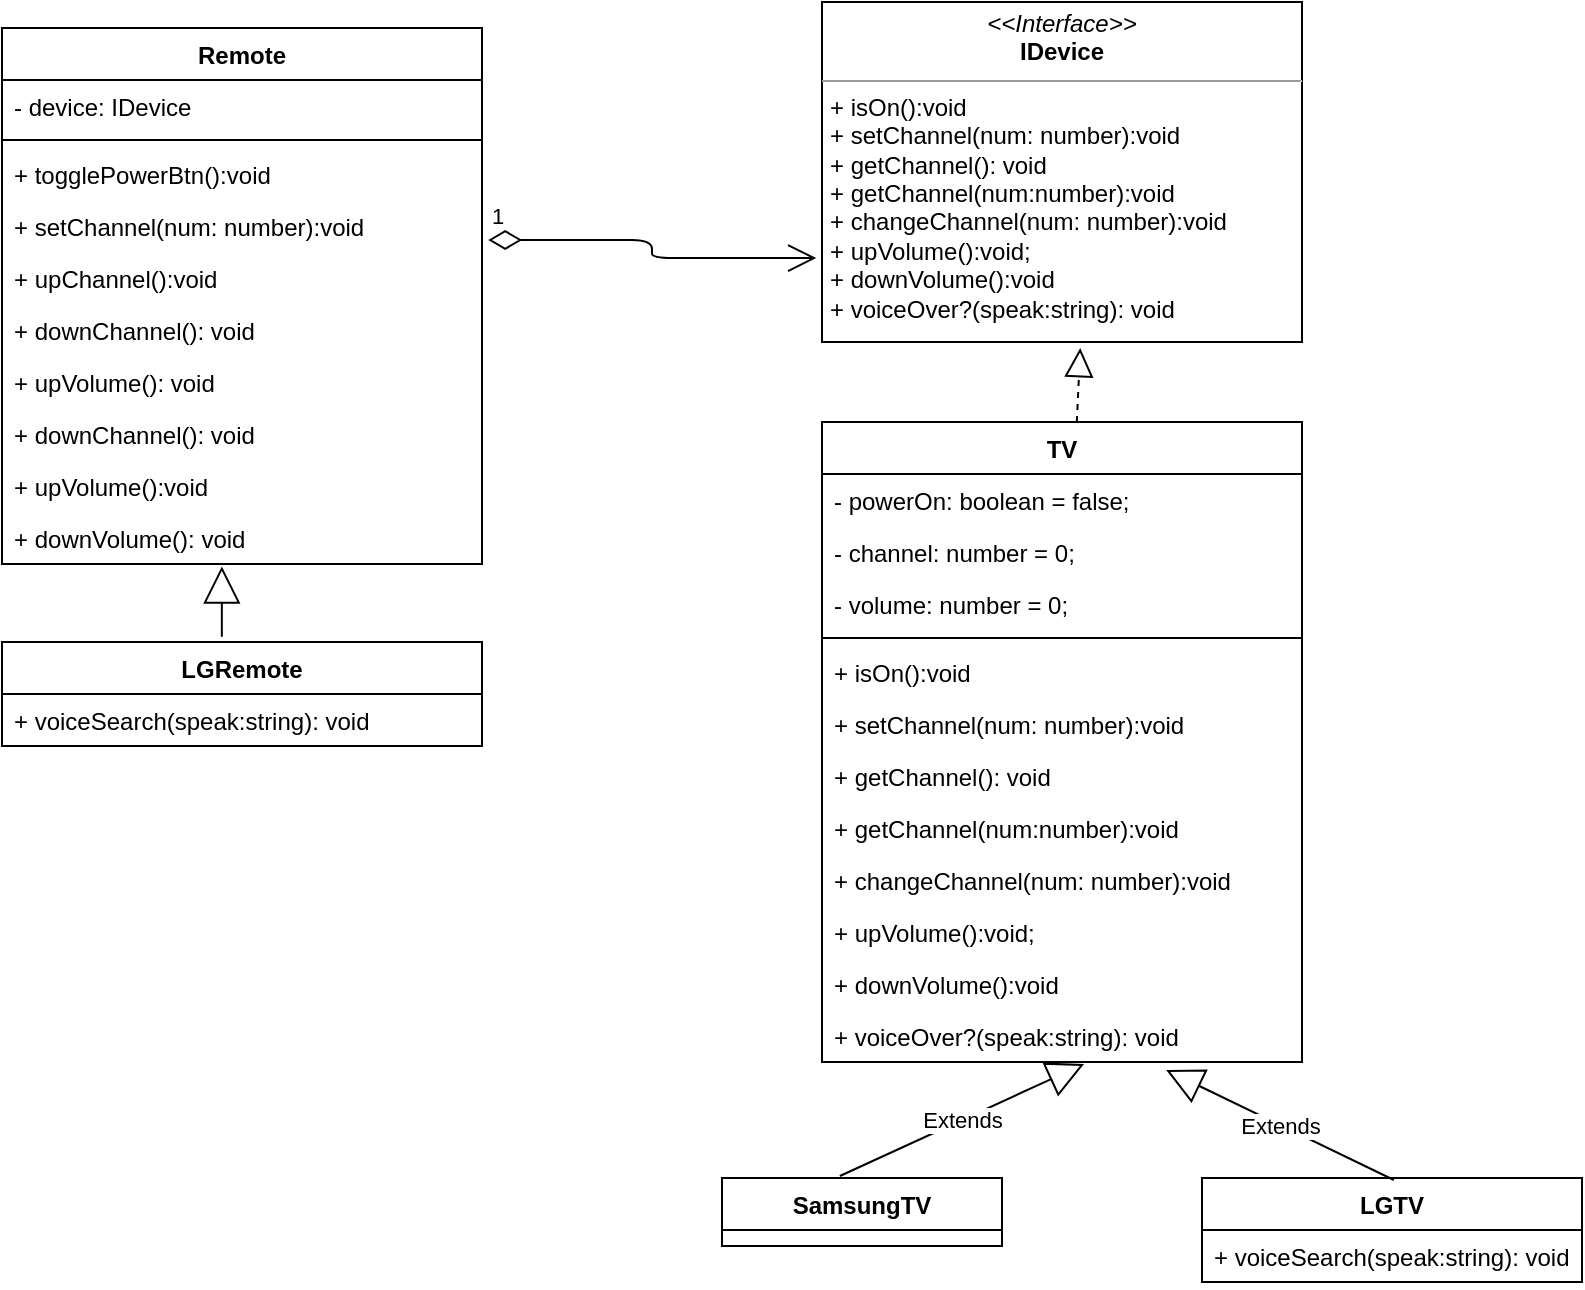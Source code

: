 <mxfile>
    <diagram name="Page-1" id="KY69GH7PF-7IZM2q5loz">
        <mxGraphModel dx="1674" dy="773" grid="1" gridSize="10" guides="1" tooltips="1" connect="0" arrows="1" fold="1" page="1" pageScale="1" pageWidth="700" pageHeight="1000" math="0" shadow="0">
            <root>
                <mxCell id="0"/>
                <mxCell id="1" parent="0"/>
                <mxCell id="Wxp8ucaIyyeeNnR4vSij-1" value="&lt;p style=&quot;margin:0px;margin-top:4px;text-align:center;&quot;&gt;&lt;i&gt;&amp;lt;&amp;lt;Interface&amp;gt;&amp;gt;&lt;/i&gt;&lt;br&gt;&lt;b&gt;IDevice&lt;/b&gt;&lt;/p&gt;&lt;hr size=&quot;1&quot;&gt;&lt;p style=&quot;margin:0px;margin-left:4px;&quot;&gt;+ isOn():void&lt;br&gt;+ setChannel(num: number):void&lt;/p&gt;&lt;p style=&quot;margin:0px;margin-left:4px;&quot;&gt;+ getChannel(): void&lt;/p&gt;&lt;p style=&quot;margin:0px;margin-left:4px;&quot;&gt;+ getChannel(num:number):void&lt;/p&gt;&lt;p style=&quot;margin:0px;margin-left:4px;&quot;&gt;+ changeChannel(num: number):void&lt;/p&gt;&lt;p style=&quot;margin:0px;margin-left:4px;&quot;&gt;+ upVolume():void;&lt;/p&gt;&lt;p style=&quot;margin:0px;margin-left:4px;&quot;&gt;+ downVolume():void&lt;/p&gt;&lt;p style=&quot;margin:0px;margin-left:4px;&quot;&gt;+ voiceOver?(speak:string): void&lt;/p&gt;" style="verticalAlign=top;align=left;overflow=fill;fontSize=12;fontFamily=Helvetica;html=1;" parent="1" vertex="1">
                    <mxGeometry x="460" y="250" width="240" height="170" as="geometry"/>
                </mxCell>
                <mxCell id="Wxp8ucaIyyeeNnR4vSij-2" value="TV" style="swimlane;fontStyle=1;align=center;verticalAlign=top;childLayout=stackLayout;horizontal=1;startSize=26;horizontalStack=0;resizeParent=1;resizeParentMax=0;resizeLast=0;collapsible=1;marginBottom=0;" parent="1" vertex="1">
                    <mxGeometry x="460" y="460" width="240" height="320" as="geometry"/>
                </mxCell>
                <mxCell id="Wxp8ucaIyyeeNnR4vSij-7" value="- powerOn: boolean = false;" style="text;strokeColor=none;fillColor=none;align=left;verticalAlign=top;spacingLeft=4;spacingRight=4;overflow=hidden;rotatable=0;points=[[0,0.5],[1,0.5]];portConstraint=eastwest;" parent="Wxp8ucaIyyeeNnR4vSij-2" vertex="1">
                    <mxGeometry y="26" width="240" height="26" as="geometry"/>
                </mxCell>
                <mxCell id="Wxp8ucaIyyeeNnR4vSij-8" value="- channel: number = 0;" style="text;strokeColor=none;fillColor=none;align=left;verticalAlign=top;spacingLeft=4;spacingRight=4;overflow=hidden;rotatable=0;points=[[0,0.5],[1,0.5]];portConstraint=eastwest;" parent="Wxp8ucaIyyeeNnR4vSij-2" vertex="1">
                    <mxGeometry y="52" width="240" height="26" as="geometry"/>
                </mxCell>
                <mxCell id="Wxp8ucaIyyeeNnR4vSij-3" value="- volume: number = 0;" style="text;strokeColor=none;fillColor=none;align=left;verticalAlign=top;spacingLeft=4;spacingRight=4;overflow=hidden;rotatable=0;points=[[0,0.5],[1,0.5]];portConstraint=eastwest;" parent="Wxp8ucaIyyeeNnR4vSij-2" vertex="1">
                    <mxGeometry y="78" width="240" height="26" as="geometry"/>
                </mxCell>
                <mxCell id="Wxp8ucaIyyeeNnR4vSij-4" value="" style="line;strokeWidth=1;fillColor=none;align=left;verticalAlign=middle;spacingTop=-1;spacingLeft=3;spacingRight=3;rotatable=0;labelPosition=right;points=[];portConstraint=eastwest;strokeColor=inherit;" parent="Wxp8ucaIyyeeNnR4vSij-2" vertex="1">
                    <mxGeometry y="104" width="240" height="8" as="geometry"/>
                </mxCell>
                <mxCell id="Wxp8ucaIyyeeNnR4vSij-21" value="+ isOn():void" style="text;strokeColor=none;fillColor=none;align=left;verticalAlign=top;spacingLeft=4;spacingRight=4;overflow=hidden;rotatable=0;points=[[0,0.5],[1,0.5]];portConstraint=eastwest;" parent="Wxp8ucaIyyeeNnR4vSij-2" vertex="1">
                    <mxGeometry y="112" width="240" height="26" as="geometry"/>
                </mxCell>
                <mxCell id="Wxp8ucaIyyeeNnR4vSij-20" value="+ setChannel(num: number):void" style="text;strokeColor=none;fillColor=none;align=left;verticalAlign=top;spacingLeft=4;spacingRight=4;overflow=hidden;rotatable=0;points=[[0,0.5],[1,0.5]];portConstraint=eastwest;" parent="Wxp8ucaIyyeeNnR4vSij-2" vertex="1">
                    <mxGeometry y="138" width="240" height="26" as="geometry"/>
                </mxCell>
                <mxCell id="Wxp8ucaIyyeeNnR4vSij-19" value="+ getChannel(): void&#10;" style="text;strokeColor=none;fillColor=none;align=left;verticalAlign=top;spacingLeft=4;spacingRight=4;overflow=hidden;rotatable=0;points=[[0,0.5],[1,0.5]];portConstraint=eastwest;" parent="Wxp8ucaIyyeeNnR4vSij-2" vertex="1">
                    <mxGeometry y="164" width="240" height="26" as="geometry"/>
                </mxCell>
                <mxCell id="Wxp8ucaIyyeeNnR4vSij-18" value="+ getChannel(num:number):void" style="text;strokeColor=none;fillColor=none;align=left;verticalAlign=top;spacingLeft=4;spacingRight=4;overflow=hidden;rotatable=0;points=[[0,0.5],[1,0.5]];portConstraint=eastwest;" parent="Wxp8ucaIyyeeNnR4vSij-2" vertex="1">
                    <mxGeometry y="190" width="240" height="26" as="geometry"/>
                </mxCell>
                <mxCell id="Wxp8ucaIyyeeNnR4vSij-17" value="+ changeChannel(num: number):void" style="text;strokeColor=none;fillColor=none;align=left;verticalAlign=top;spacingLeft=4;spacingRight=4;overflow=hidden;rotatable=0;points=[[0,0.5],[1,0.5]];portConstraint=eastwest;" parent="Wxp8ucaIyyeeNnR4vSij-2" vertex="1">
                    <mxGeometry y="216" width="240" height="26" as="geometry"/>
                </mxCell>
                <mxCell id="Wxp8ucaIyyeeNnR4vSij-16" value="+ upVolume():void;" style="text;strokeColor=none;fillColor=none;align=left;verticalAlign=top;spacingLeft=4;spacingRight=4;overflow=hidden;rotatable=0;points=[[0,0.5],[1,0.5]];portConstraint=eastwest;" parent="Wxp8ucaIyyeeNnR4vSij-2" vertex="1">
                    <mxGeometry y="242" width="240" height="26" as="geometry"/>
                </mxCell>
                <mxCell id="Wxp8ucaIyyeeNnR4vSij-13" value="+ downVolume():void" style="text;strokeColor=none;fillColor=none;align=left;verticalAlign=top;spacingLeft=4;spacingRight=4;overflow=hidden;rotatable=0;points=[[0,0.5],[1,0.5]];portConstraint=eastwest;" parent="Wxp8ucaIyyeeNnR4vSij-2" vertex="1">
                    <mxGeometry y="268" width="240" height="26" as="geometry"/>
                </mxCell>
                <mxCell id="Wxp8ucaIyyeeNnR4vSij-14" value="+ voiceOver?(speak:string): void" style="text;strokeColor=none;fillColor=none;align=left;verticalAlign=top;spacingLeft=4;spacingRight=4;overflow=hidden;rotatable=0;points=[[0,0.5],[1,0.5]];portConstraint=eastwest;" parent="Wxp8ucaIyyeeNnR4vSij-2" vertex="1">
                    <mxGeometry y="294" width="240" height="26" as="geometry"/>
                </mxCell>
                <mxCell id="Wxp8ucaIyyeeNnR4vSij-24" value="SamsungTV" style="swimlane;fontStyle=1;align=center;verticalAlign=top;childLayout=stackLayout;horizontal=1;startSize=26;horizontalStack=0;resizeParent=1;resizeParentMax=0;resizeLast=0;collapsible=1;marginBottom=0;" parent="1" vertex="1">
                    <mxGeometry x="410" y="838" width="140" height="34" as="geometry"/>
                </mxCell>
                <mxCell id="Wxp8ucaIyyeeNnR4vSij-28" value="LGTV" style="swimlane;fontStyle=1;align=center;verticalAlign=top;childLayout=stackLayout;horizontal=1;startSize=26;horizontalStack=0;resizeParent=1;resizeParentMax=0;resizeLast=0;collapsible=1;marginBottom=0;" parent="1" vertex="1">
                    <mxGeometry x="650" y="838" width="190" height="52" as="geometry"/>
                </mxCell>
                <mxCell id="Wxp8ucaIyyeeNnR4vSij-30" value="+ voiceSearch(speak:string): void" style="text;strokeColor=none;fillColor=none;align=left;verticalAlign=top;spacingLeft=4;spacingRight=4;overflow=hidden;rotatable=0;points=[[0,0.5],[1,0.5]];portConstraint=eastwest;" parent="Wxp8ucaIyyeeNnR4vSij-28" vertex="1">
                    <mxGeometry y="26" width="190" height="26" as="geometry"/>
                </mxCell>
                <mxCell id="Wxp8ucaIyyeeNnR4vSij-37" value="Remote" style="swimlane;fontStyle=1;align=center;verticalAlign=top;childLayout=stackLayout;horizontal=1;startSize=26;horizontalStack=0;resizeParent=1;resizeParentMax=0;resizeLast=0;collapsible=1;marginBottom=0;" parent="1" vertex="1">
                    <mxGeometry x="50" y="263" width="240" height="268" as="geometry"/>
                </mxCell>
                <mxCell id="Wxp8ucaIyyeeNnR4vSij-38" value="- device: IDevice" style="text;strokeColor=none;fillColor=none;align=left;verticalAlign=top;spacingLeft=4;spacingRight=4;overflow=hidden;rotatable=0;points=[[0,0.5],[1,0.5]];portConstraint=eastwest;" parent="Wxp8ucaIyyeeNnR4vSij-37" vertex="1">
                    <mxGeometry y="26" width="240" height="26" as="geometry"/>
                </mxCell>
                <mxCell id="Wxp8ucaIyyeeNnR4vSij-39" value="" style="line;strokeWidth=1;fillColor=none;align=left;verticalAlign=middle;spacingTop=-1;spacingLeft=3;spacingRight=3;rotatable=0;labelPosition=right;points=[];portConstraint=eastwest;strokeColor=inherit;" parent="Wxp8ucaIyyeeNnR4vSij-37" vertex="1">
                    <mxGeometry y="52" width="240" height="8" as="geometry"/>
                </mxCell>
                <mxCell id="Wxp8ucaIyyeeNnR4vSij-43" value="+ togglePowerBtn():void" style="text;strokeColor=none;fillColor=none;align=left;verticalAlign=top;spacingLeft=4;spacingRight=4;overflow=hidden;rotatable=0;points=[[0,0.5],[1,0.5]];portConstraint=eastwest;" parent="Wxp8ucaIyyeeNnR4vSij-37" vertex="1">
                    <mxGeometry y="60" width="240" height="26" as="geometry"/>
                </mxCell>
                <mxCell id="Wxp8ucaIyyeeNnR4vSij-44" value="+ setChannel(num: number):void" style="text;strokeColor=none;fillColor=none;align=left;verticalAlign=top;spacingLeft=4;spacingRight=4;overflow=hidden;rotatable=0;points=[[0,0.5],[1,0.5]];portConstraint=eastwest;" parent="Wxp8ucaIyyeeNnR4vSij-37" vertex="1">
                    <mxGeometry y="86" width="240" height="26" as="geometry"/>
                </mxCell>
                <mxCell id="Wxp8ucaIyyeeNnR4vSij-47" value="+ upChannel():void" style="text;strokeColor=none;fillColor=none;align=left;verticalAlign=top;spacingLeft=4;spacingRight=4;overflow=hidden;rotatable=0;points=[[0,0.5],[1,0.5]];portConstraint=eastwest;" parent="Wxp8ucaIyyeeNnR4vSij-37" vertex="1">
                    <mxGeometry y="112" width="240" height="26" as="geometry"/>
                </mxCell>
                <mxCell id="Wxp8ucaIyyeeNnR4vSij-46" value="+ downChannel(): void" style="text;strokeColor=none;fillColor=none;align=left;verticalAlign=top;spacingLeft=4;spacingRight=4;overflow=hidden;rotatable=0;points=[[0,0.5],[1,0.5]];portConstraint=eastwest;" parent="Wxp8ucaIyyeeNnR4vSij-37" vertex="1">
                    <mxGeometry y="138" width="240" height="26" as="geometry"/>
                </mxCell>
                <mxCell id="Wxp8ucaIyyeeNnR4vSij-45" value="+ upVolume(): void" style="text;strokeColor=none;fillColor=none;align=left;verticalAlign=top;spacingLeft=4;spacingRight=4;overflow=hidden;rotatable=0;points=[[0,0.5],[1,0.5]];portConstraint=eastwest;" parent="Wxp8ucaIyyeeNnR4vSij-37" vertex="1">
                    <mxGeometry y="164" width="240" height="26" as="geometry"/>
                </mxCell>
                <mxCell id="Wxp8ucaIyyeeNnR4vSij-42" value="+ downChannel(): void" style="text;strokeColor=none;fillColor=none;align=left;verticalAlign=top;spacingLeft=4;spacingRight=4;overflow=hidden;rotatable=0;points=[[0,0.5],[1,0.5]];portConstraint=eastwest;" parent="Wxp8ucaIyyeeNnR4vSij-37" vertex="1">
                    <mxGeometry y="190" width="240" height="26" as="geometry"/>
                </mxCell>
                <mxCell id="Wxp8ucaIyyeeNnR4vSij-41" value="+ upVolume():void" style="text;strokeColor=none;fillColor=none;align=left;verticalAlign=top;spacingLeft=4;spacingRight=4;overflow=hidden;rotatable=0;points=[[0,0.5],[1,0.5]];portConstraint=eastwest;" parent="Wxp8ucaIyyeeNnR4vSij-37" vertex="1">
                    <mxGeometry y="216" width="240" height="26" as="geometry"/>
                </mxCell>
                <mxCell id="Wxp8ucaIyyeeNnR4vSij-40" value="+ downVolume(): void" style="text;strokeColor=none;fillColor=none;align=left;verticalAlign=top;spacingLeft=4;spacingRight=4;overflow=hidden;rotatable=0;points=[[0,0.5],[1,0.5]];portConstraint=eastwest;" parent="Wxp8ucaIyyeeNnR4vSij-37" vertex="1">
                    <mxGeometry y="242" width="240" height="26" as="geometry"/>
                </mxCell>
                <mxCell id="Wxp8ucaIyyeeNnR4vSij-48" value="LGRemote" style="swimlane;fontStyle=1;align=center;verticalAlign=top;childLayout=stackLayout;horizontal=1;startSize=26;horizontalStack=0;resizeParent=1;resizeParentMax=0;resizeLast=0;collapsible=1;marginBottom=0;" parent="1" vertex="1">
                    <mxGeometry x="50" y="570" width="240" height="52" as="geometry"/>
                </mxCell>
                <mxCell id="Wxp8ucaIyyeeNnR4vSij-49" value="+ voiceSearch(speak:string): void" style="text;strokeColor=none;fillColor=none;align=left;verticalAlign=top;spacingLeft=4;spacingRight=4;overflow=hidden;rotatable=0;points=[[0,0.5],[1,0.5]];portConstraint=eastwest;" parent="Wxp8ucaIyyeeNnR4vSij-48" vertex="1">
                    <mxGeometry y="26" width="240" height="26" as="geometry"/>
                </mxCell>
                <mxCell id="Wxp8ucaIyyeeNnR4vSij-50" value="" style="endArrow=block;endSize=16;endFill=0;html=1;rounded=0;entryX=0.458;entryY=1.046;entryDx=0;entryDy=0;entryPerimeter=0;exitX=0.458;exitY=-0.05;exitDx=0;exitDy=0;exitPerimeter=0;" parent="1" source="Wxp8ucaIyyeeNnR4vSij-48" target="Wxp8ucaIyyeeNnR4vSij-40" edge="1">
                    <mxGeometry width="160" relative="1" as="geometry">
                        <mxPoint x="230" y="560" as="sourcePoint"/>
                        <mxPoint x="390" y="560" as="targetPoint"/>
                    </mxGeometry>
                </mxCell>
                <mxCell id="20" value="Extends" style="endArrow=block;endSize=16;endFill=0;html=1;entryX=0.546;entryY=1.038;entryDx=0;entryDy=0;entryPerimeter=0;exitX=0.421;exitY=-0.029;exitDx=0;exitDy=0;exitPerimeter=0;" edge="1" parent="1" source="Wxp8ucaIyyeeNnR4vSij-24" target="Wxp8ucaIyyeeNnR4vSij-14">
                    <mxGeometry width="160" relative="1" as="geometry">
                        <mxPoint x="270" y="820" as="sourcePoint"/>
                        <mxPoint x="430" y="820" as="targetPoint"/>
                    </mxGeometry>
                </mxCell>
                <mxCell id="21" value="Extends" style="endArrow=block;endSize=16;endFill=0;html=1;exitX=0.505;exitY=0.019;exitDx=0;exitDy=0;exitPerimeter=0;entryX=0.717;entryY=1.154;entryDx=0;entryDy=0;entryPerimeter=0;" edge="1" parent="1" source="Wxp8ucaIyyeeNnR4vSij-28" target="Wxp8ucaIyyeeNnR4vSij-14">
                    <mxGeometry width="160" relative="1" as="geometry">
                        <mxPoint x="270" y="820" as="sourcePoint"/>
                        <mxPoint x="430" y="820" as="targetPoint"/>
                    </mxGeometry>
                </mxCell>
                <mxCell id="22" value="" style="endArrow=block;dashed=1;endFill=0;endSize=12;html=1;entryX=0.538;entryY=1.018;entryDx=0;entryDy=0;entryPerimeter=0;" edge="1" parent="1" source="Wxp8ucaIyyeeNnR4vSij-2" target="Wxp8ucaIyyeeNnR4vSij-1">
                    <mxGeometry width="160" relative="1" as="geometry">
                        <mxPoint x="270" y="500" as="sourcePoint"/>
                        <mxPoint x="430" y="500" as="targetPoint"/>
                    </mxGeometry>
                </mxCell>
                <mxCell id="23" value="1" style="endArrow=open;html=1;endSize=12;startArrow=diamondThin;startSize=14;startFill=0;edgeStyle=orthogonalEdgeStyle;align=left;verticalAlign=bottom;exitX=1.013;exitY=0.769;exitDx=0;exitDy=0;exitPerimeter=0;entryX=-0.012;entryY=0.753;entryDx=0;entryDy=0;entryPerimeter=0;" edge="1" parent="1" source="Wxp8ucaIyyeeNnR4vSij-44" target="Wxp8ucaIyyeeNnR4vSij-1">
                    <mxGeometry x="-1" y="3" relative="1" as="geometry">
                        <mxPoint x="270" y="500" as="sourcePoint"/>
                        <mxPoint x="430" y="500" as="targetPoint"/>
                    </mxGeometry>
                </mxCell>
            </root>
        </mxGraphModel>
    </diagram>
</mxfile>